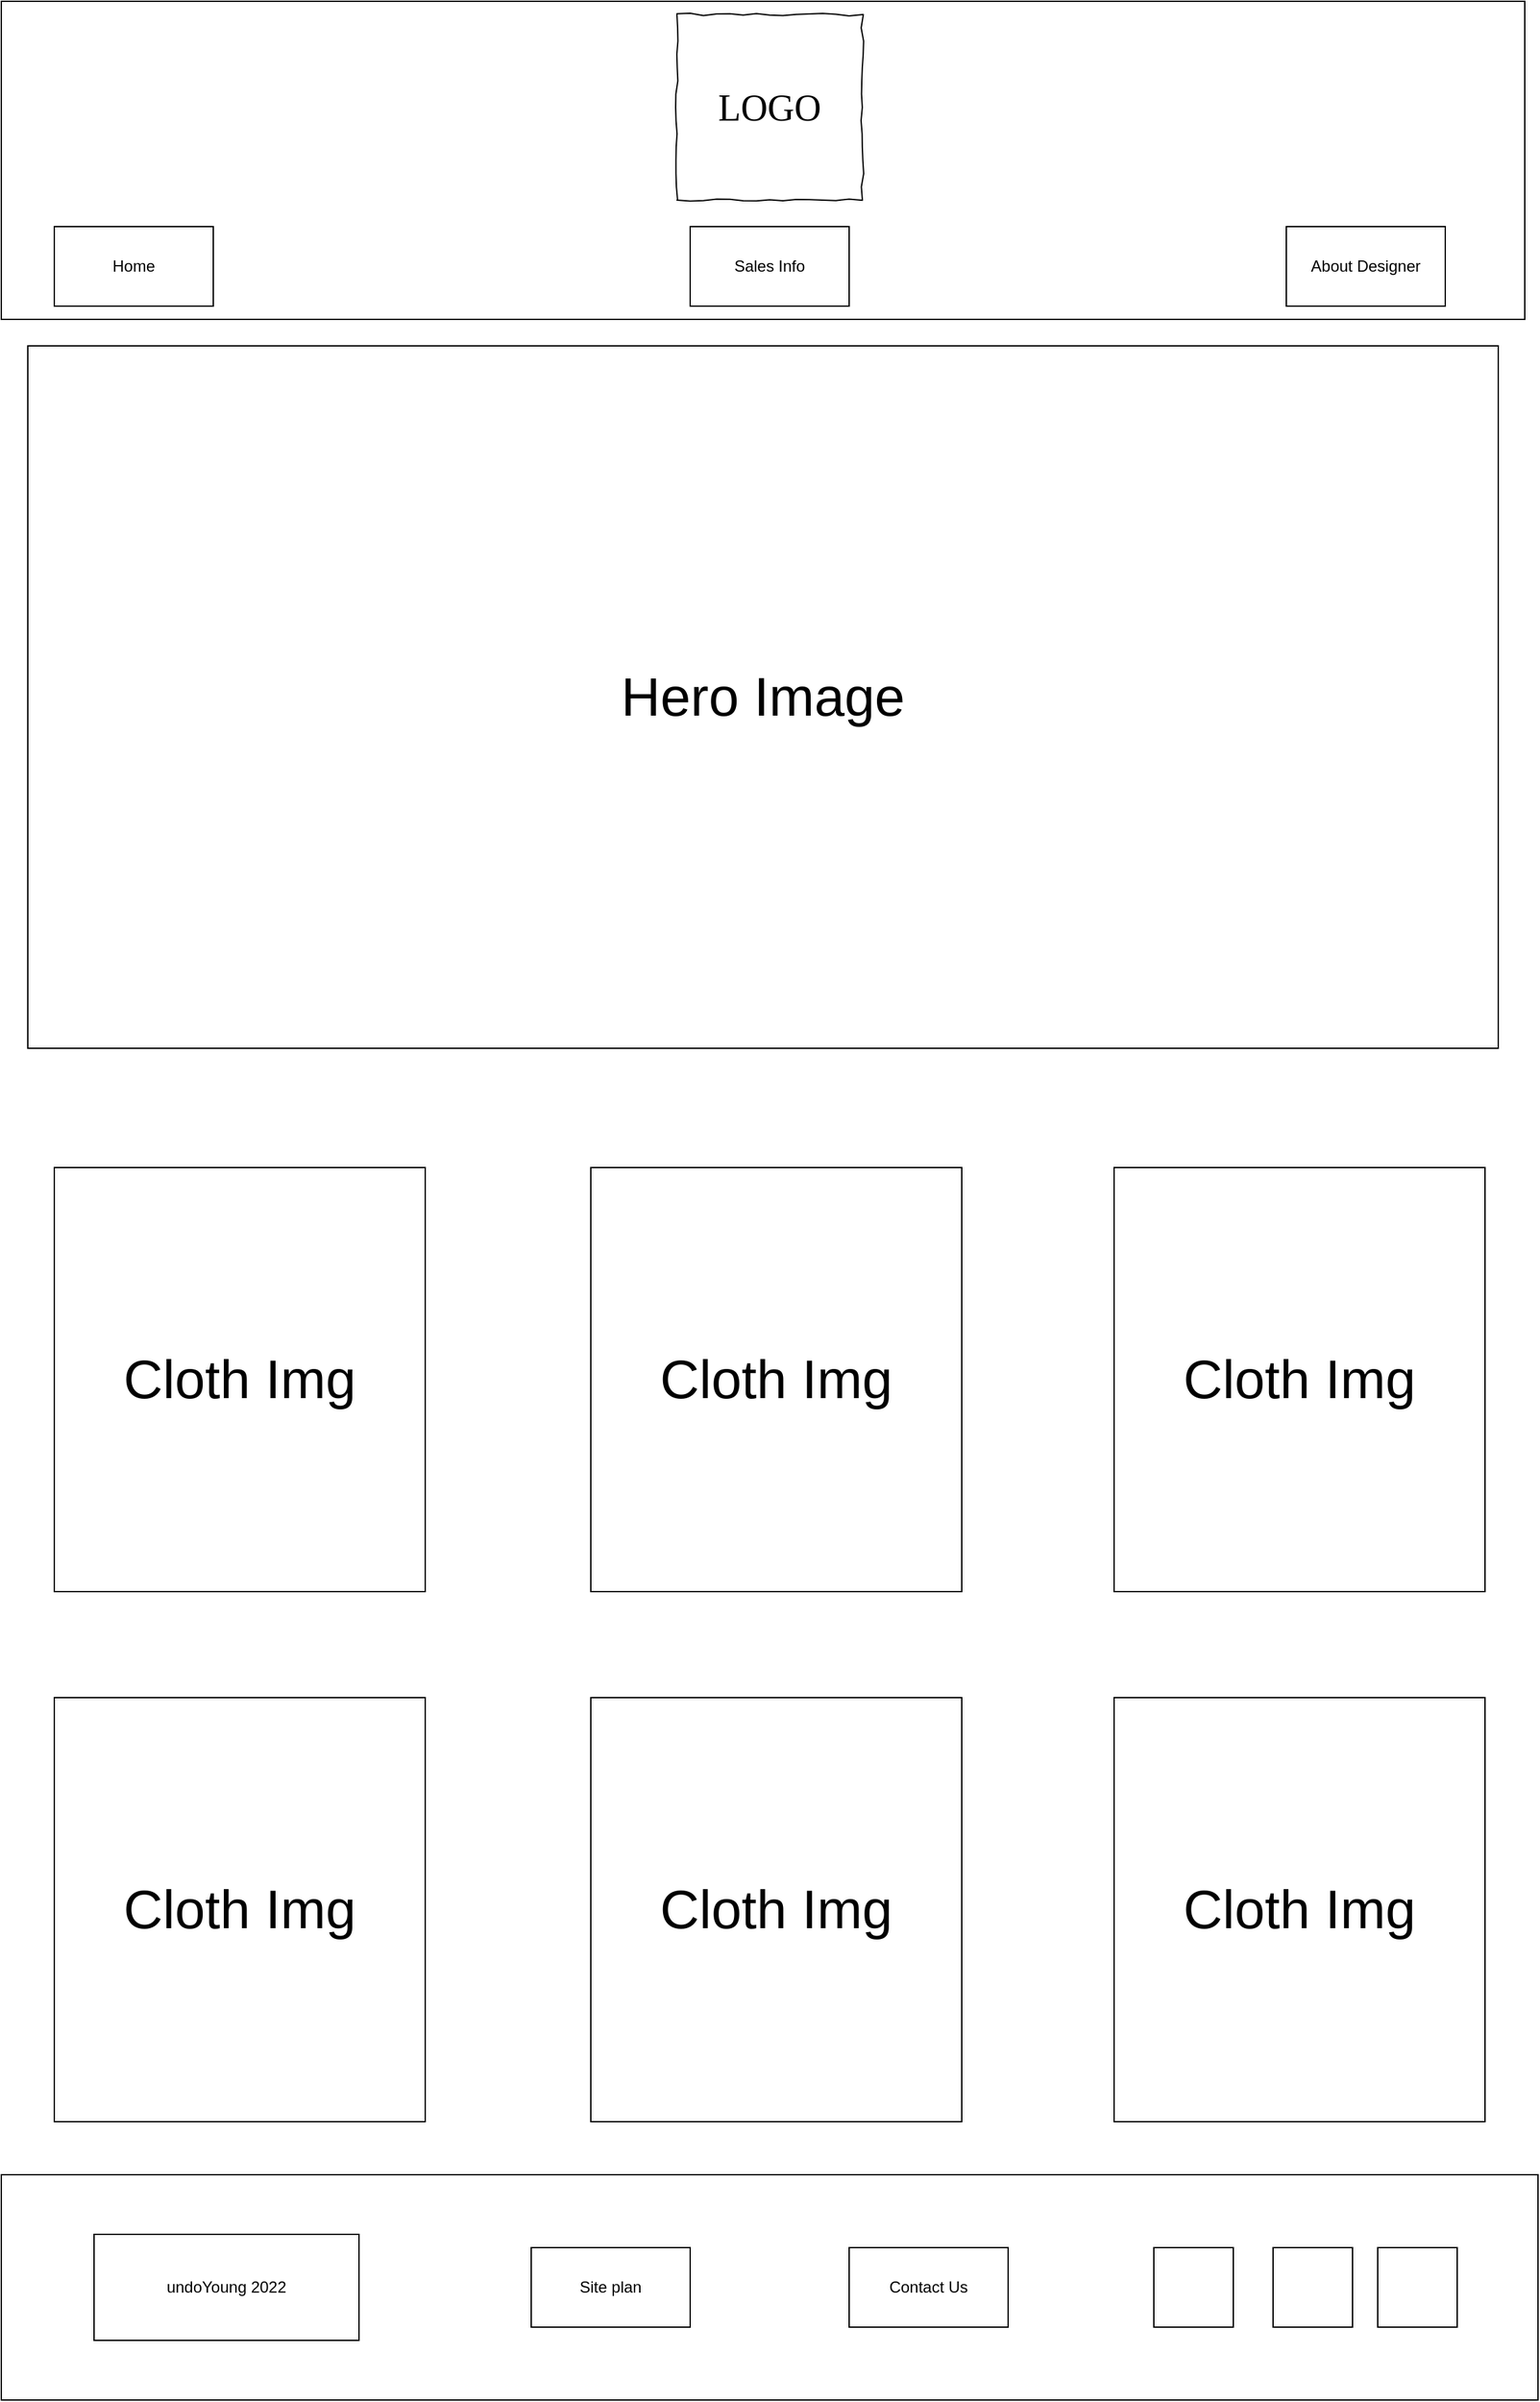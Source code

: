 <mxfile>
    <diagram name="Page-1" id="03018318-947c-dd8e-b7a3-06fadd420f32">
        <mxGraphModel dx="3892" dy="3440" grid="1" gridSize="10" guides="1" tooltips="1" connect="1" arrows="1" fold="1" page="1" pageScale="1" pageWidth="1169" pageHeight="827" background="#ffffff" math="0" shadow="0">
            <root>
                <mxCell id="0"/>
                <mxCell id="1" parent="0"/>
                <mxCell id="GWYvHmZuk0585_JGNaUB-3" value="" style="rounded=0;whiteSpace=wrap;html=1;fillColor=none;" parent="1" vertex="1">
                    <mxGeometry width="1150" height="240" as="geometry"/>
                </mxCell>
                <mxCell id="677b7b8949515195-2" value="LOGO" style="whiteSpace=wrap;html=1;rounded=0;shadow=0;labelBackgroundColor=none;strokeWidth=1;fontFamily=Verdana;fontSize=28;align=center;comic=1;fillColor=none;" parent="1" vertex="1">
                    <mxGeometry x="510" y="10" width="140" height="140" as="geometry"/>
                </mxCell>
                <mxCell id="GWYvHmZuk0585_JGNaUB-6" value="" style="rounded=0;whiteSpace=wrap;html=1;fillColor=none;" parent="1" vertex="1">
                    <mxGeometry y="1640" width="1160" height="170" as="geometry"/>
                </mxCell>
                <mxCell id="GWYvHmZuk0585_JGNaUB-7" value="undoYoung 2022" style="rounded=0;whiteSpace=wrap;html=1;fillColor=none;" parent="1" vertex="1">
                    <mxGeometry x="70" y="1685" width="200" height="80" as="geometry"/>
                </mxCell>
                <mxCell id="GWYvHmZuk0585_JGNaUB-8" value="Site plan" style="rounded=0;whiteSpace=wrap;html=1;fillColor=none;" parent="1" vertex="1">
                    <mxGeometry x="400" y="1695" width="120" height="60" as="geometry"/>
                </mxCell>
                <mxCell id="GWYvHmZuk0585_JGNaUB-9" value="Contact Us" style="rounded=0;whiteSpace=wrap;html=1;fillColor=none;" parent="1" vertex="1">
                    <mxGeometry x="640" y="1695" width="120" height="60" as="geometry"/>
                </mxCell>
                <mxCell id="GWYvHmZuk0585_JGNaUB-10" value="" style="rounded=0;whiteSpace=wrap;html=1;fillColor=none;" parent="1" vertex="1">
                    <mxGeometry x="870" y="1695" width="60" height="60" as="geometry"/>
                </mxCell>
                <mxCell id="GWYvHmZuk0585_JGNaUB-11" value="" style="rounded=0;whiteSpace=wrap;html=1;fillColor=none;" parent="1" vertex="1">
                    <mxGeometry x="960" y="1695" width="60" height="60" as="geometry"/>
                </mxCell>
                <mxCell id="GWYvHmZuk0585_JGNaUB-12" value="" style="rounded=0;whiteSpace=wrap;html=1;fillColor=none;" parent="1" vertex="1">
                    <mxGeometry x="1039" y="1695" width="60" height="60" as="geometry"/>
                </mxCell>
                <mxCell id="4" value="Home" style="rounded=0;whiteSpace=wrap;html=1;" parent="1" vertex="1">
                    <mxGeometry x="40" y="170" width="120" height="60" as="geometry"/>
                </mxCell>
                <mxCell id="5" value="Sales Info" style="rounded=0;whiteSpace=wrap;html=1;" parent="1" vertex="1">
                    <mxGeometry x="520" y="170" width="120" height="60" as="geometry"/>
                </mxCell>
                <mxCell id="6" value="About Designer" style="rounded=0;whiteSpace=wrap;html=1;" parent="1" vertex="1">
                    <mxGeometry x="970" y="170" width="120" height="60" as="geometry"/>
                </mxCell>
                <mxCell id="19" value="&lt;font style=&quot;font-size: 41px&quot;&gt;Hero Image&lt;/font&gt;" style="rounded=0;whiteSpace=wrap;html=1;" vertex="1" parent="1">
                    <mxGeometry x="20" y="260" width="1110" height="530" as="geometry"/>
                </mxCell>
                <mxCell id="20" value="Cloth Img" style="rounded=0;whiteSpace=wrap;html=1;fontSize=41;" vertex="1" parent="1">
                    <mxGeometry x="40" y="880" width="280" height="320" as="geometry"/>
                </mxCell>
                <mxCell id="21" value="Cloth Img" style="rounded=0;whiteSpace=wrap;html=1;fontSize=41;" vertex="1" parent="1">
                    <mxGeometry x="445" y="880" width="280" height="320" as="geometry"/>
                </mxCell>
                <mxCell id="22" value="Cloth Img" style="rounded=0;whiteSpace=wrap;html=1;fontSize=41;" vertex="1" parent="1">
                    <mxGeometry x="840" y="880" width="280" height="320" as="geometry"/>
                </mxCell>
                <mxCell id="23" value="Cloth Img" style="rounded=0;whiteSpace=wrap;html=1;fontSize=41;" vertex="1" parent="1">
                    <mxGeometry x="40" y="1280" width="280" height="320" as="geometry"/>
                </mxCell>
                <mxCell id="24" value="Cloth Img" style="rounded=0;whiteSpace=wrap;html=1;fontSize=41;" vertex="1" parent="1">
                    <mxGeometry x="445" y="1280" width="280" height="320" as="geometry"/>
                </mxCell>
                <mxCell id="25" value="Cloth Img" style="rounded=0;whiteSpace=wrap;html=1;fontSize=41;" vertex="1" parent="1">
                    <mxGeometry x="840" y="1280" width="280" height="320" as="geometry"/>
                </mxCell>
            </root>
        </mxGraphModel>
    </diagram>
</mxfile>